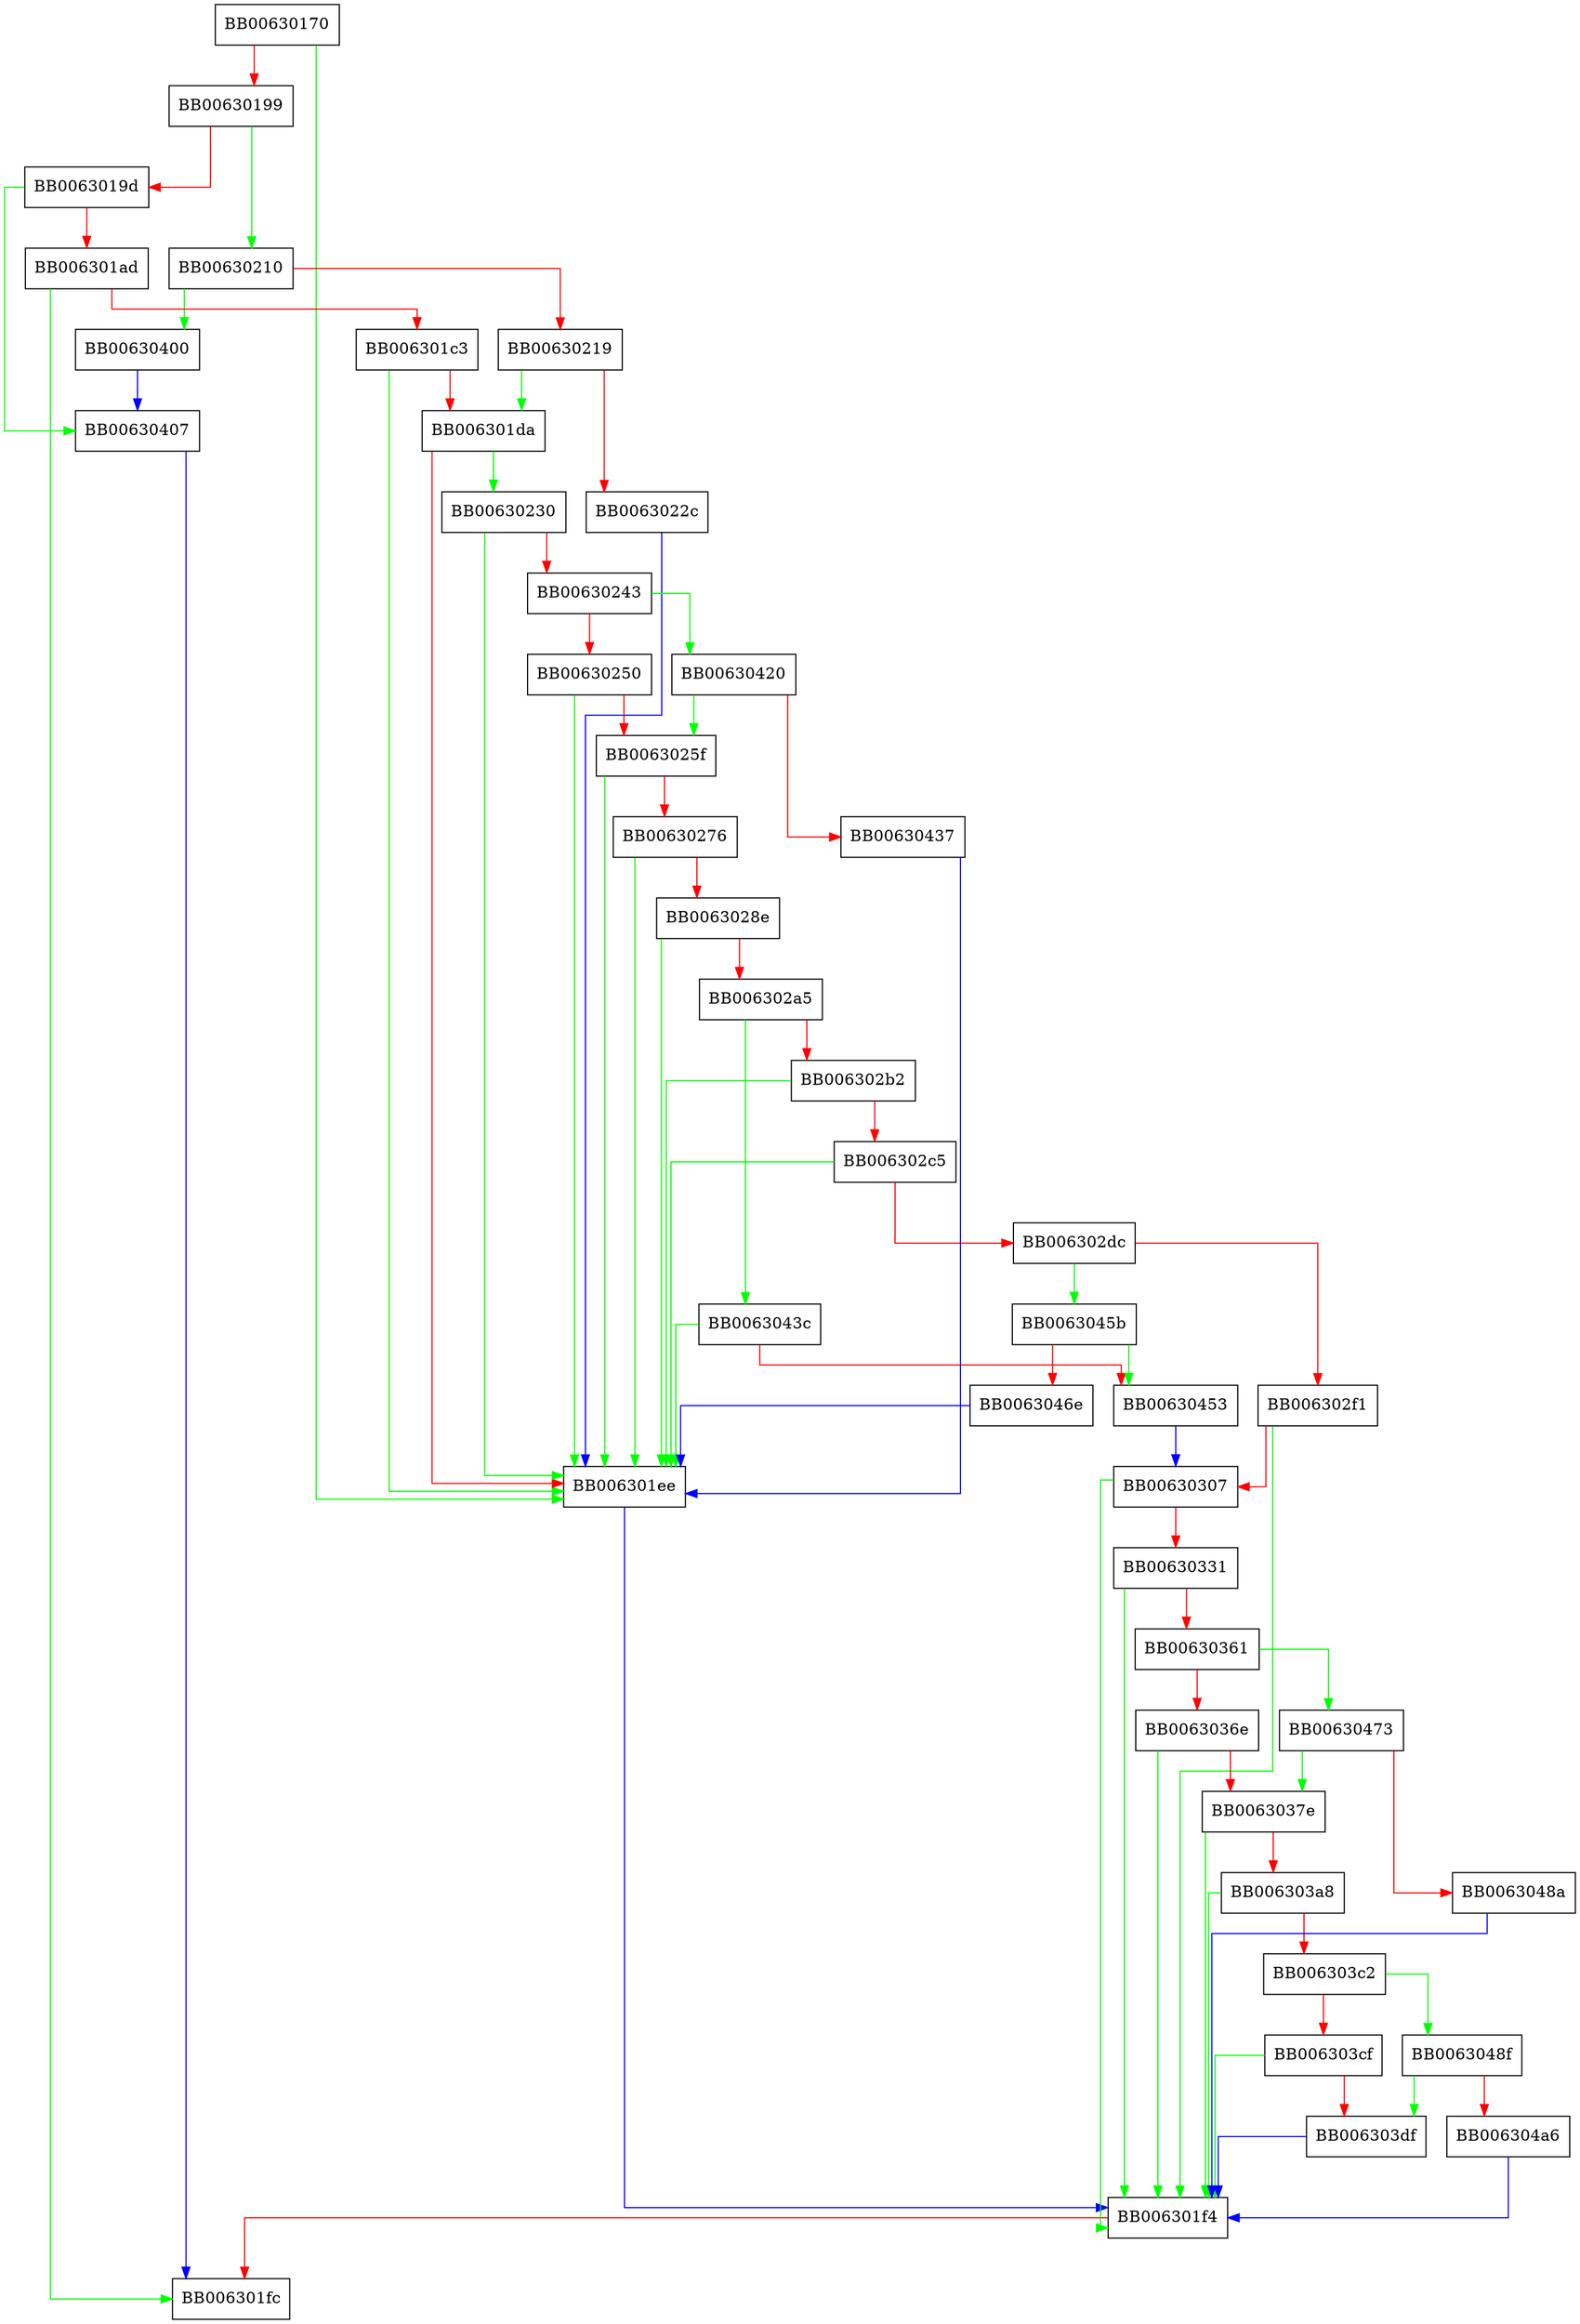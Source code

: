 digraph rsa_pss_param_print {
  node [shape="box"];
  graph [splines=ortho];
  BB00630170 -> BB006301ee [color="green"];
  BB00630170 -> BB00630199 [color="red"];
  BB00630199 -> BB00630210 [color="green"];
  BB00630199 -> BB0063019d [color="red"];
  BB0063019d -> BB00630407 [color="green"];
  BB0063019d -> BB006301ad [color="red"];
  BB006301ad -> BB006301fc [color="green"];
  BB006301ad -> BB006301c3 [color="red"];
  BB006301c3 -> BB006301ee [color="green"];
  BB006301c3 -> BB006301da [color="red"];
  BB006301da -> BB00630230 [color="green"];
  BB006301da -> BB006301ee [color="red"];
  BB006301ee -> BB006301f4 [color="blue"];
  BB006301f4 -> BB006301fc [color="red"];
  BB00630210 -> BB00630400 [color="green"];
  BB00630210 -> BB00630219 [color="red"];
  BB00630219 -> BB006301da [color="green"];
  BB00630219 -> BB0063022c [color="red"];
  BB0063022c -> BB006301ee [color="blue"];
  BB00630230 -> BB006301ee [color="green"];
  BB00630230 -> BB00630243 [color="red"];
  BB00630243 -> BB00630420 [color="green"];
  BB00630243 -> BB00630250 [color="red"];
  BB00630250 -> BB006301ee [color="green"];
  BB00630250 -> BB0063025f [color="red"];
  BB0063025f -> BB006301ee [color="green"];
  BB0063025f -> BB00630276 [color="red"];
  BB00630276 -> BB006301ee [color="green"];
  BB00630276 -> BB0063028e [color="red"];
  BB0063028e -> BB006301ee [color="green"];
  BB0063028e -> BB006302a5 [color="red"];
  BB006302a5 -> BB0063043c [color="green"];
  BB006302a5 -> BB006302b2 [color="red"];
  BB006302b2 -> BB006301ee [color="green"];
  BB006302b2 -> BB006302c5 [color="red"];
  BB006302c5 -> BB006301ee [color="green"];
  BB006302c5 -> BB006302dc [color="red"];
  BB006302dc -> BB0063045b [color="green"];
  BB006302dc -> BB006302f1 [color="red"];
  BB006302f1 -> BB006301f4 [color="green"];
  BB006302f1 -> BB00630307 [color="red"];
  BB00630307 -> BB006301f4 [color="green"];
  BB00630307 -> BB00630331 [color="red"];
  BB00630331 -> BB006301f4 [color="green"];
  BB00630331 -> BB00630361 [color="red"];
  BB00630361 -> BB00630473 [color="green"];
  BB00630361 -> BB0063036e [color="red"];
  BB0063036e -> BB006301f4 [color="green"];
  BB0063036e -> BB0063037e [color="red"];
  BB0063037e -> BB006301f4 [color="green"];
  BB0063037e -> BB006303a8 [color="red"];
  BB006303a8 -> BB006301f4 [color="green"];
  BB006303a8 -> BB006303c2 [color="red"];
  BB006303c2 -> BB0063048f [color="green"];
  BB006303c2 -> BB006303cf [color="red"];
  BB006303cf -> BB006301f4 [color="green"];
  BB006303cf -> BB006303df [color="red"];
  BB006303df -> BB006301f4 [color="blue"];
  BB00630400 -> BB00630407 [color="blue"];
  BB00630407 -> BB006301fc [color="blue"];
  BB00630420 -> BB0063025f [color="green"];
  BB00630420 -> BB00630437 [color="red"];
  BB00630437 -> BB006301ee [color="blue"];
  BB0063043c -> BB006301ee [color="green"];
  BB0063043c -> BB00630453 [color="red"];
  BB00630453 -> BB00630307 [color="blue"];
  BB0063045b -> BB00630453 [color="green"];
  BB0063045b -> BB0063046e [color="red"];
  BB0063046e -> BB006301ee [color="blue"];
  BB00630473 -> BB0063037e [color="green"];
  BB00630473 -> BB0063048a [color="red"];
  BB0063048a -> BB006301f4 [color="blue"];
  BB0063048f -> BB006303df [color="green"];
  BB0063048f -> BB006304a6 [color="red"];
  BB006304a6 -> BB006301f4 [color="blue"];
}